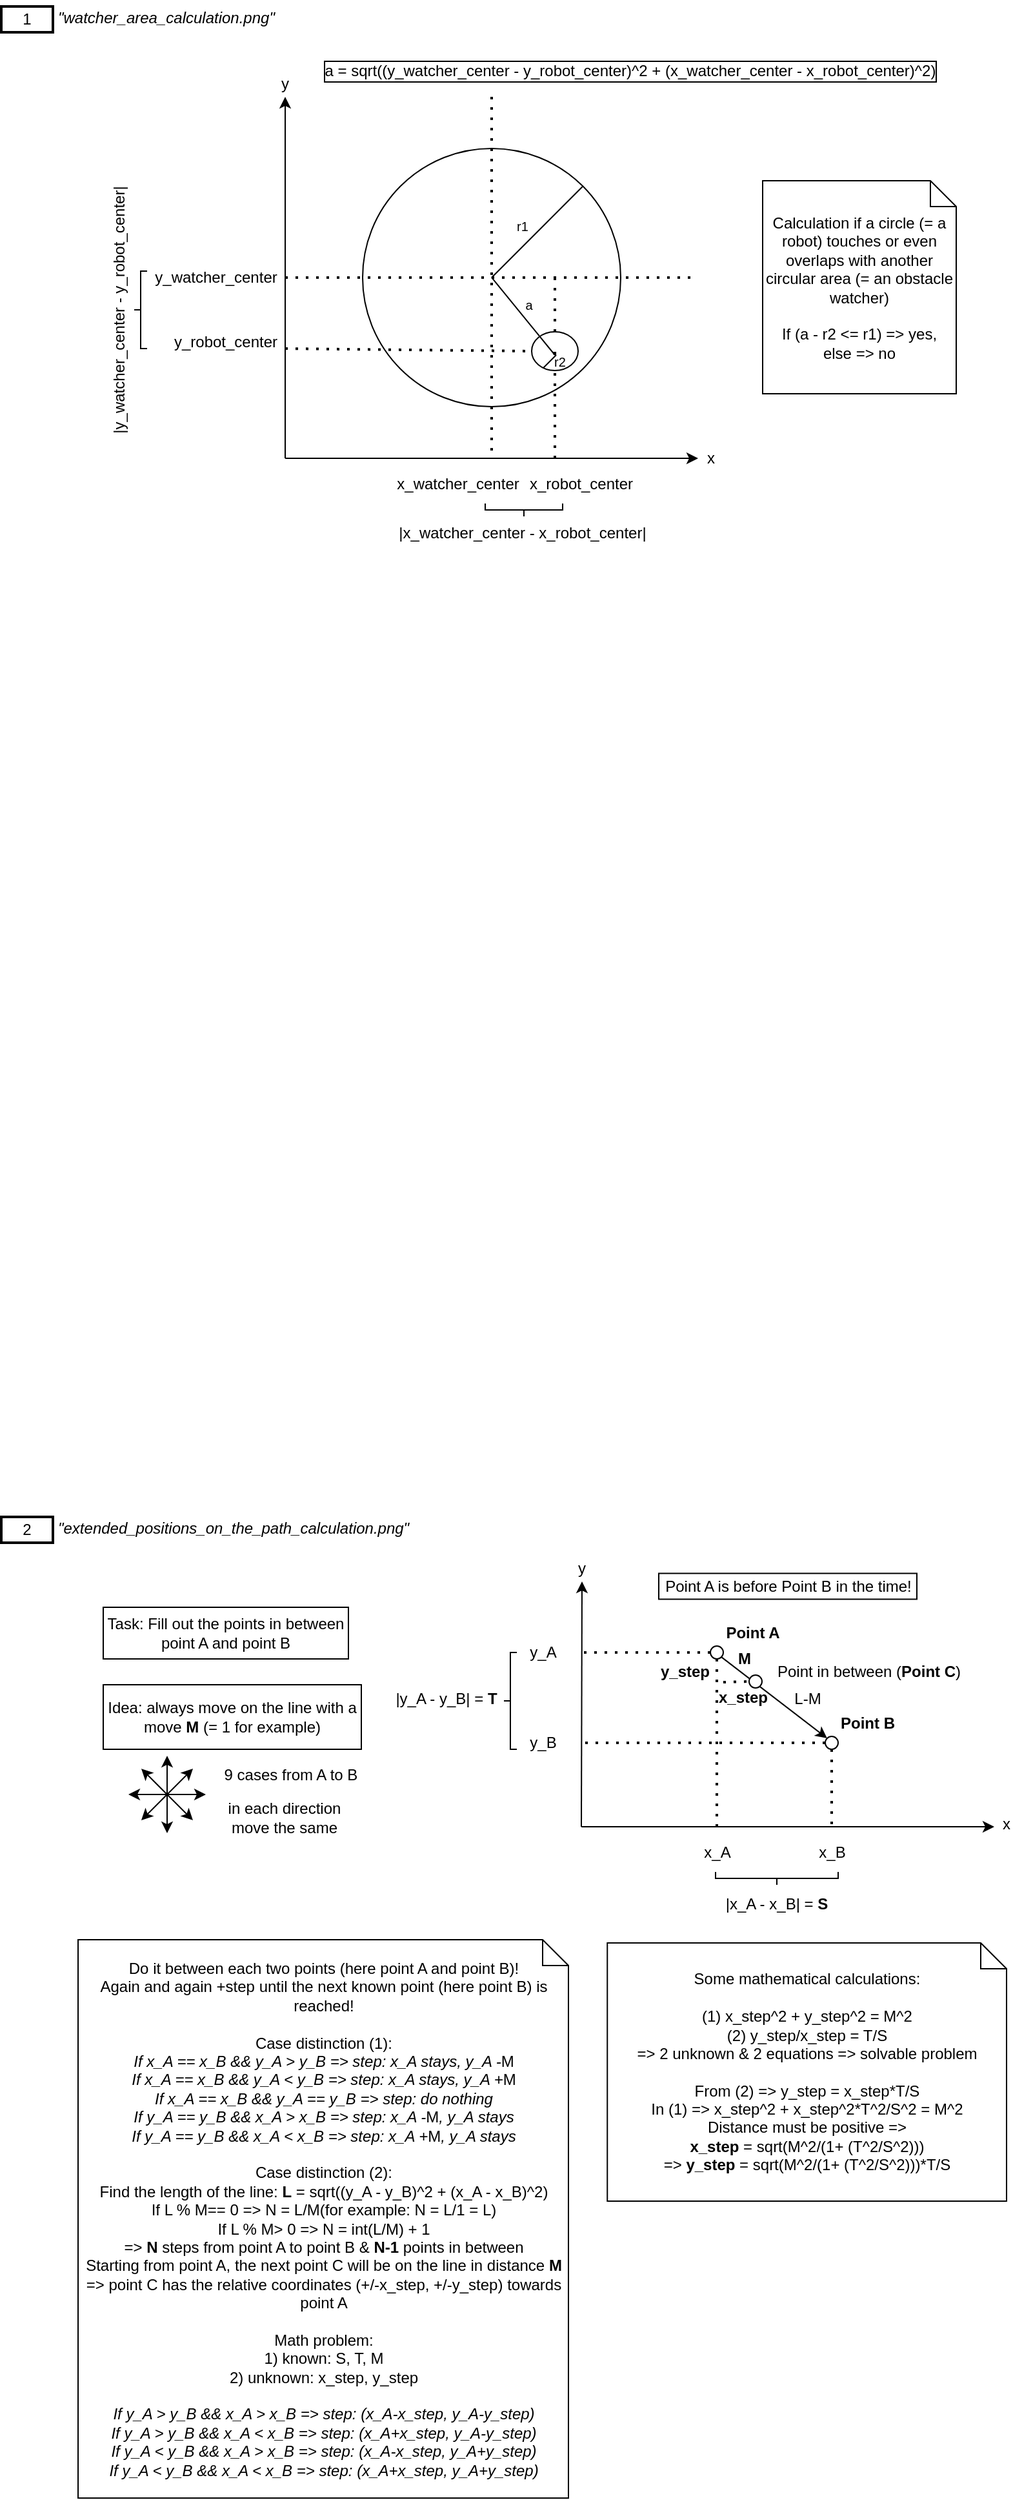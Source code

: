 <mxfile version="14.4.4" type="google"><diagram id="6PxEFdROvM8stNVdemo_" name="Page-1"><mxGraphModel dx="1038" dy="580" grid="1" gridSize="10" guides="1" tooltips="1" connect="1" arrows="1" fold="1" page="1" pageScale="1" pageWidth="827" pageHeight="1169" math="0" shadow="0"><root><mxCell id="0"/><mxCell id="1" parent="0"/><mxCell id="iOm0_iYao9ce_3o5M9LU-1" value="" style="ellipse;whiteSpace=wrap;html=1;aspect=fixed;" vertex="1" parent="1"><mxGeometry x="300" y="130" width="200" height="200" as="geometry"/></mxCell><mxCell id="iOm0_iYao9ce_3o5M9LU-2" value="" style="endArrow=classic;html=1;" edge="1" parent="1"><mxGeometry width="50" height="50" relative="1" as="geometry"><mxPoint x="240" y="370" as="sourcePoint"/><mxPoint x="560" y="370" as="targetPoint"/></mxGeometry></mxCell><mxCell id="iOm0_iYao9ce_3o5M9LU-3" value="" style="endArrow=classic;html=1;" edge="1" parent="1"><mxGeometry width="50" height="50" relative="1" as="geometry"><mxPoint x="240" y="370" as="sourcePoint"/><mxPoint x="240" y="90" as="targetPoint"/></mxGeometry></mxCell><mxCell id="iOm0_iYao9ce_3o5M9LU-4" value="x" style="text;html=1;strokeColor=none;fillColor=none;align=center;verticalAlign=middle;whiteSpace=wrap;rounded=0;" vertex="1" parent="1"><mxGeometry x="550" y="360" width="40" height="20" as="geometry"/></mxCell><mxCell id="iOm0_iYao9ce_3o5M9LU-5" value="y" style="text;html=1;strokeColor=none;fillColor=none;align=center;verticalAlign=middle;whiteSpace=wrap;rounded=0;" vertex="1" parent="1"><mxGeometry x="220" y="70" width="40" height="20" as="geometry"/></mxCell><mxCell id="iOm0_iYao9ce_3o5M9LU-6" value="" style="endArrow=none;dashed=1;html=1;dashPattern=1 3;strokeWidth=2;" edge="1" parent="1"><mxGeometry width="50" height="50" relative="1" as="geometry"><mxPoint x="240" y="230" as="sourcePoint"/><mxPoint x="560" y="230" as="targetPoint"/></mxGeometry></mxCell><mxCell id="iOm0_iYao9ce_3o5M9LU-7" value="" style="endArrow=none;dashed=1;html=1;dashPattern=1 3;strokeWidth=2;" edge="1" parent="1"><mxGeometry width="50" height="50" relative="1" as="geometry"><mxPoint x="400" y="90" as="sourcePoint"/><mxPoint x="400" y="370" as="targetPoint"/></mxGeometry></mxCell><mxCell id="iOm0_iYao9ce_3o5M9LU-8" value="" style="shape=mxgraph.bpmn.shape;html=1;verticalLabelPosition=bottom;labelBackgroundColor=#ffffff;verticalAlign=top;align=center;perimeter=ellipsePerimeter;outlineConnect=0;outline=standard;symbol=general;" vertex="1" parent="1"><mxGeometry x="431" y="272" width="36" height="30" as="geometry"/></mxCell><mxCell id="iOm0_iYao9ce_3o5M9LU-9" value="" style="endArrow=none;dashed=1;html=1;dashPattern=1 3;strokeWidth=2;entryX=0;entryY=0.5;entryDx=0;entryDy=0;" edge="1" parent="1" target="iOm0_iYao9ce_3o5M9LU-8"><mxGeometry width="50" height="50" relative="1" as="geometry"><mxPoint x="240" y="285" as="sourcePoint"/><mxPoint x="480" y="320" as="targetPoint"/></mxGeometry></mxCell><mxCell id="iOm0_iYao9ce_3o5M9LU-10" value="" style="endArrow=none;dashed=1;html=1;dashPattern=1 3;strokeWidth=2;entryX=0.5;entryY=1;entryDx=0;entryDy=0;" edge="1" parent="1" target="iOm0_iYao9ce_3o5M9LU-8"><mxGeometry width="50" height="50" relative="1" as="geometry"><mxPoint x="449" y="370" as="sourcePoint"/><mxPoint x="480" y="320" as="targetPoint"/></mxGeometry></mxCell><mxCell id="iOm0_iYao9ce_3o5M9LU-12" value="" style="endArrow=none;dashed=1;html=1;dashPattern=1 3;strokeWidth=2;entryX=0.5;entryY=0;entryDx=0;entryDy=0;" edge="1" parent="1" target="iOm0_iYao9ce_3o5M9LU-8"><mxGeometry width="50" height="50" relative="1" as="geometry"><mxPoint x="449" y="230" as="sourcePoint"/><mxPoint x="480" y="320" as="targetPoint"/></mxGeometry></mxCell><mxCell id="iOm0_iYao9ce_3o5M9LU-13" value="" style="endArrow=none;html=1;entryX=1;entryY=0;entryDx=0;entryDy=0;" edge="1" parent="1" target="iOm0_iYao9ce_3o5M9LU-1"><mxGeometry width="50" height="50" relative="1" as="geometry"><mxPoint x="400" y="230" as="sourcePoint"/><mxPoint x="480" y="320" as="targetPoint"/></mxGeometry></mxCell><mxCell id="iOm0_iYao9ce_3o5M9LU-14" value="&lt;font style=&quot;font-size: 10px&quot;&gt;r1&lt;/font&gt;" style="text;html=1;strokeColor=none;fillColor=none;align=center;verticalAlign=middle;whiteSpace=wrap;rounded=0;" vertex="1" parent="1"><mxGeometry x="404" y="180" width="40" height="20" as="geometry"/></mxCell><mxCell id="iOm0_iYao9ce_3o5M9LU-15" value="y_watcher_center" style="text;html=1;strokeColor=none;fillColor=none;align=center;verticalAlign=middle;whiteSpace=wrap;rounded=0;" vertex="1" parent="1"><mxGeometry x="133" y="220" width="107" height="20" as="geometry"/></mxCell><mxCell id="iOm0_iYao9ce_3o5M9LU-16" value="y_robot_center" style="text;html=1;strokeColor=none;fillColor=none;align=center;verticalAlign=middle;whiteSpace=wrap;rounded=0;" vertex="1" parent="1"><mxGeometry x="149" y="270" width="90" height="20" as="geometry"/></mxCell><mxCell id="iOm0_iYao9ce_3o5M9LU-17" value="x_watcher_center" style="text;html=1;strokeColor=none;fillColor=none;align=center;verticalAlign=middle;whiteSpace=wrap;rounded=0;" vertex="1" parent="1"><mxGeometry x="324" y="380" width="100" height="20" as="geometry"/></mxCell><mxCell id="iOm0_iYao9ce_3o5M9LU-18" value="x_robot_center" style="text;html=1;strokeColor=none;fillColor=none;align=center;verticalAlign=middle;whiteSpace=wrap;rounded=0;" vertex="1" parent="1"><mxGeometry x="424" y="380" width="91" height="20" as="geometry"/></mxCell><mxCell id="iOm0_iYao9ce_3o5M9LU-22" value="&lt;font style=&quot;font-size: 10px&quot;&gt;a&lt;/font&gt;" style="text;html=1;strokeColor=none;fillColor=none;align=center;verticalAlign=middle;whiteSpace=wrap;rounded=0;" vertex="1" parent="1"><mxGeometry x="409" y="241" width="40" height="20" as="geometry"/></mxCell><mxCell id="iOm0_iYao9ce_3o5M9LU-24" value="" style="strokeWidth=1;html=1;shape=mxgraph.flowchart.annotation_2;align=left;labelPosition=right;pointerEvents=1;" vertex="1" parent="1"><mxGeometry x="123" y="225" width="10" height="60" as="geometry"/></mxCell><mxCell id="iOm0_iYao9ce_3o5M9LU-25" value="|y_watcher_center - y_robot_center|" style="text;html=1;strokeColor=none;fillColor=none;align=center;verticalAlign=middle;whiteSpace=wrap;rounded=0;rotation=-90;" vertex="1" parent="1"><mxGeometry x="13" y="237.5" width="197" height="35" as="geometry"/></mxCell><mxCell id="iOm0_iYao9ce_3o5M9LU-26" value="" style="strokeWidth=1;html=1;shape=mxgraph.flowchart.annotation_2;align=left;labelPosition=right;pointerEvents=1;rotation=-90;" vertex="1" parent="1"><mxGeometry x="420" y="380" width="10" height="60" as="geometry"/></mxCell><mxCell id="iOm0_iYao9ce_3o5M9LU-27" value="|x_watcher_center - x_robot_center|" style="text;html=1;strokeColor=none;fillColor=none;align=center;verticalAlign=middle;whiteSpace=wrap;rounded=0;" vertex="1" parent="1"><mxGeometry x="324" y="418" width="200" height="20" as="geometry"/></mxCell><mxCell id="iOm0_iYao9ce_3o5M9LU-28" value="a = sqrt((y_watcher_center - y_robot_center)^2 + (x_watcher_center - x_robot_center)^2)" style="text;html=1;strokeColor=none;align=center;verticalAlign=middle;whiteSpace=wrap;rounded=0;labelBorderColor=#000000;" vertex="1" parent="1"><mxGeometry x="265" y="60" width="485" height="20" as="geometry"/></mxCell><mxCell id="iOm0_iYao9ce_3o5M9LU-30" value="Calculation if a circle (= a robot) touches or even overlaps with another circular area (= an obstacle watcher)&lt;br&gt;&lt;div&gt;&lt;br&gt;&lt;/div&gt;&lt;div&gt;&lt;span&gt;If (a - r2 &amp;lt;= r1) =&amp;gt;&amp;nbsp;&lt;/span&gt;&lt;span&gt;yes,&lt;/span&gt;&lt;/div&gt;&lt;div&gt;&lt;span&gt;else =&amp;gt;&amp;nbsp;&lt;/span&gt;&lt;span&gt;no&lt;/span&gt;&lt;/div&gt;" style="shape=note;size=20;whiteSpace=wrap;html=1;strokeWidth=1;fillColor=none;align=center;" vertex="1" parent="1"><mxGeometry x="610" y="155" width="150" height="165" as="geometry"/></mxCell><mxCell id="iOm0_iYao9ce_3o5M9LU-31" value="" style="endArrow=classic;html=1;" edge="1" parent="1"><mxGeometry width="50" height="50" relative="1" as="geometry"><mxPoint x="469.5" y="1430" as="sourcePoint"/><mxPoint x="789.5" y="1430" as="targetPoint"/></mxGeometry></mxCell><mxCell id="iOm0_iYao9ce_3o5M9LU-32" value="" style="endArrow=classic;html=1;" edge="1" parent="1"><mxGeometry width="50" height="50" relative="1" as="geometry"><mxPoint x="469.5" y="1430" as="sourcePoint"/><mxPoint x="470" y="1240" as="targetPoint"/></mxGeometry></mxCell><mxCell id="iOm0_iYao9ce_3o5M9LU-33" value="x" style="text;html=1;strokeColor=none;fillColor=none;align=center;verticalAlign=middle;whiteSpace=wrap;rounded=0;" vertex="1" parent="1"><mxGeometry x="778.5" y="1417.75" width="40" height="20" as="geometry"/></mxCell><mxCell id="iOm0_iYao9ce_3o5M9LU-34" value="y" style="text;html=1;strokeColor=none;fillColor=none;align=center;verticalAlign=middle;whiteSpace=wrap;rounded=0;" vertex="1" parent="1"><mxGeometry x="449.5" y="1220" width="40" height="20" as="geometry"/></mxCell><mxCell id="iOm0_iYao9ce_3o5M9LU-35" value="" style="shape=mxgraph.bpmn.shape;html=1;verticalLabelPosition=bottom;labelBackgroundColor=#ffffff;verticalAlign=top;align=center;perimeter=ellipsePerimeter;outlineConnect=0;outline=standard;symbol=general;" vertex="1" parent="1"><mxGeometry x="569.5" y="1290" width="10" height="10" as="geometry"/></mxCell><mxCell id="iOm0_iYao9ce_3o5M9LU-36" value="" style="shape=mxgraph.bpmn.shape;html=1;verticalLabelPosition=bottom;labelBackgroundColor=#ffffff;verticalAlign=top;align=center;perimeter=ellipsePerimeter;outlineConnect=0;outline=standard;symbol=general;" vertex="1" parent="1"><mxGeometry x="658.5" y="1360" width="10" height="10" as="geometry"/></mxCell><mxCell id="iOm0_iYao9ce_3o5M9LU-37" value="&lt;b&gt;Point A&lt;/b&gt;" style="text;html=1;strokeColor=none;fillColor=none;align=center;verticalAlign=middle;whiteSpace=wrap;rounded=0;" vertex="1" parent="1"><mxGeometry x="579.5" y="1270" width="45" height="20" as="geometry"/></mxCell><mxCell id="iOm0_iYao9ce_3o5M9LU-38" value="&lt;b&gt;Point B&lt;/b&gt;" style="text;html=1;strokeColor=none;fillColor=none;align=center;verticalAlign=middle;whiteSpace=wrap;rounded=0;" vertex="1" parent="1"><mxGeometry x="668.5" y="1340" width="45" height="20" as="geometry"/></mxCell><mxCell id="iOm0_iYao9ce_3o5M9LU-40" value="" style="endArrow=none;dashed=1;html=1;dashPattern=1 3;strokeWidth=2;exitX=0.5;exitY=1;exitDx=0;exitDy=0;" edge="1" parent="1" source="iOm0_iYao9ce_3o5M9LU-36"><mxGeometry width="50" height="50" relative="1" as="geometry"><mxPoint x="669.5" y="1400" as="sourcePoint"/><mxPoint x="663.5" y="1430" as="targetPoint"/></mxGeometry></mxCell><mxCell id="iOm0_iYao9ce_3o5M9LU-41" value="" style="endArrow=none;dashed=1;html=1;dashPattern=1 3;strokeWidth=2;exitX=0.5;exitY=1;exitDx=0;exitDy=0;" edge="1" parent="1" source="iOm0_iYao9ce_3o5M9LU-35"><mxGeometry width="50" height="50" relative="1" as="geometry"><mxPoint x="669.5" y="1400" as="sourcePoint"/><mxPoint x="574.5" y="1430" as="targetPoint"/></mxGeometry></mxCell><mxCell id="iOm0_iYao9ce_3o5M9LU-42" value="" style="endArrow=none;dashed=1;html=1;dashPattern=1 3;strokeWidth=2;exitX=0;exitY=0.5;exitDx=0;exitDy=0;" edge="1" parent="1" source="iOm0_iYao9ce_3o5M9LU-36"><mxGeometry width="50" height="50" relative="1" as="geometry"><mxPoint x="669.5" y="1400" as="sourcePoint"/><mxPoint x="469.5" y="1365" as="targetPoint"/></mxGeometry></mxCell><mxCell id="iOm0_iYao9ce_3o5M9LU-43" value="" style="endArrow=none;dashed=1;html=1;dashPattern=1 3;strokeWidth=2;exitX=0;exitY=0.5;exitDx=0;exitDy=0;" edge="1" parent="1" source="iOm0_iYao9ce_3o5M9LU-35"><mxGeometry width="50" height="50" relative="1" as="geometry"><mxPoint x="669.5" y="1400" as="sourcePoint"/><mxPoint x="469.5" y="1295" as="targetPoint"/></mxGeometry></mxCell><mxCell id="iOm0_iYao9ce_3o5M9LU-44" value="x_A" style="text;html=1;strokeColor=none;fillColor=none;align=center;verticalAlign=middle;whiteSpace=wrap;rounded=0;" vertex="1" parent="1"><mxGeometry x="554.5" y="1440" width="40" height="20" as="geometry"/></mxCell><mxCell id="iOm0_iYao9ce_3o5M9LU-45" value="x_B" style="text;html=1;strokeColor=none;fillColor=none;align=center;verticalAlign=middle;whiteSpace=wrap;rounded=0;" vertex="1" parent="1"><mxGeometry x="643.5" y="1440" width="40" height="20" as="geometry"/></mxCell><mxCell id="iOm0_iYao9ce_3o5M9LU-46" value="" style="strokeWidth=1;html=1;shape=mxgraph.flowchart.annotation_2;align=left;labelPosition=right;pointerEvents=1;rotation=-90;" vertex="1" parent="1"><mxGeometry x="616" y="1422.5" width="10" height="95" as="geometry"/></mxCell><mxCell id="iOm0_iYao9ce_3o5M9LU-47" value="|x_A - x_B| = &lt;b&gt;S&lt;/b&gt;" style="text;html=1;strokeColor=none;fillColor=none;align=center;verticalAlign=middle;whiteSpace=wrap;rounded=0;" vertex="1" parent="1"><mxGeometry x="566" y="1480" width="110" height="20" as="geometry"/></mxCell><mxCell id="iOm0_iYao9ce_3o5M9LU-48" style="edgeStyle=orthogonalEdgeStyle;rounded=0;orthogonalLoop=1;jettySize=auto;html=1;exitX=0.5;exitY=1;exitDx=0;exitDy=0;" edge="1" parent="1" source="iOm0_iYao9ce_3o5M9LU-44" target="iOm0_iYao9ce_3o5M9LU-44"><mxGeometry relative="1" as="geometry"/></mxCell><mxCell id="iOm0_iYao9ce_3o5M9LU-49" value="y_A" style="text;html=1;strokeColor=none;fillColor=none;align=center;verticalAlign=middle;whiteSpace=wrap;rounded=0;" vertex="1" parent="1"><mxGeometry x="419.5" y="1285" width="40" height="20" as="geometry"/></mxCell><mxCell id="iOm0_iYao9ce_3o5M9LU-50" value="y_B" style="text;html=1;strokeColor=none;fillColor=none;align=center;verticalAlign=middle;whiteSpace=wrap;rounded=0;" vertex="1" parent="1"><mxGeometry x="419.5" y="1355" width="40" height="20" as="geometry"/></mxCell><mxCell id="iOm0_iYao9ce_3o5M9LU-51" value="" style="strokeWidth=1;html=1;shape=mxgraph.flowchart.annotation_2;align=left;labelPosition=right;pointerEvents=1;" vertex="1" parent="1"><mxGeometry x="409.5" y="1295" width="10" height="75" as="geometry"/></mxCell><mxCell id="iOm0_iYao9ce_3o5M9LU-52" value="|y_A - y_B| = &lt;b&gt;T&lt;/b&gt;" style="text;html=1;strokeColor=none;fillColor=none;align=center;verticalAlign=middle;whiteSpace=wrap;rounded=0;" vertex="1" parent="1"><mxGeometry x="319.5" y="1322.5" width="90" height="17.5" as="geometry"/></mxCell><mxCell id="iOm0_iYao9ce_3o5M9LU-55" value="Task: Fill out the points in between point A and point B" style="text;html=1;fillColor=none;align=center;verticalAlign=middle;whiteSpace=wrap;rounded=0;strokeColor=#000000;" vertex="1" parent="1"><mxGeometry x="99" y="1260" width="190" height="40" as="geometry"/></mxCell><mxCell id="iOm0_iYao9ce_3o5M9LU-56" value="Idea: always move on the line with a move&amp;nbsp;&lt;b&gt;M&amp;nbsp;&lt;/b&gt;(= 1 for example)" style="text;html=1;fillColor=none;align=center;verticalAlign=middle;whiteSpace=wrap;rounded=0;strokeColor=#000000;" vertex="1" parent="1"><mxGeometry x="99" y="1320" width="200" height="50" as="geometry"/></mxCell><mxCell id="iOm0_iYao9ce_3o5M9LU-60" value="Point in between (&lt;b&gt;Point C&lt;/b&gt;)" style="text;html=1;strokeColor=none;fillColor=none;align=center;verticalAlign=middle;whiteSpace=wrap;rounded=0;" vertex="1" parent="1"><mxGeometry x="616" y="1300" width="153" height="20" as="geometry"/></mxCell><mxCell id="iOm0_iYao9ce_3o5M9LU-62" value="L-M" style="text;html=1;strokeColor=none;fillColor=none;align=center;verticalAlign=middle;whiteSpace=wrap;rounded=0;" vertex="1" parent="1"><mxGeometry x="624.5" y="1321.25" width="40" height="18.75" as="geometry"/></mxCell><mxCell id="iOm0_iYao9ce_3o5M9LU-63" value="" style="endArrow=none;dashed=1;html=1;dashPattern=1 3;strokeWidth=2;entryX=0;entryY=0.5;entryDx=0;entryDy=0;" edge="1" parent="1" target="iOm0_iYao9ce_3o5M9LU-58"><mxGeometry width="50" height="50" relative="1" as="geometry"><mxPoint x="579.5" y="1318" as="sourcePoint"/><mxPoint x="799.5" y="1420" as="targetPoint"/></mxGeometry></mxCell><mxCell id="iOm0_iYao9ce_3o5M9LU-64" value="&lt;b&gt;x_step&lt;/b&gt;" style="text;html=1;strokeColor=none;fillColor=none;align=center;verticalAlign=middle;whiteSpace=wrap;rounded=0;" vertex="1" parent="1"><mxGeometry x="574.5" y="1320" width="40" height="20" as="geometry"/></mxCell><mxCell id="iOm0_iYao9ce_3o5M9LU-66" value="&lt;b&gt;y_step&lt;/b&gt;" style="text;html=1;strokeColor=none;fillColor=none;align=center;verticalAlign=middle;whiteSpace=wrap;rounded=0;" vertex="1" parent="1"><mxGeometry x="529.5" y="1300" width="40" height="20" as="geometry"/></mxCell><mxCell id="iOm0_iYao9ce_3o5M9LU-69" value="Point A is before Point B in the time!" style="text;html=1;fillColor=none;align=center;verticalAlign=middle;whiteSpace=wrap;rounded=0;strokeColor=#000000;" vertex="1" parent="1"><mxGeometry x="529.5" y="1233.75" width="200" height="20" as="geometry"/></mxCell><mxCell id="iOm0_iYao9ce_3o5M9LU-72" value="" style="endArrow=classic;html=1;entryX=0.145;entryY=0.145;entryDx=0;entryDy=0;entryPerimeter=0;exitX=0.855;exitY=0.855;exitDx=0;exitDy=0;exitPerimeter=0;" edge="1" parent="1" source="iOm0_iYao9ce_3o5M9LU-35" target="iOm0_iYao9ce_3o5M9LU-36"><mxGeometry width="50" height="50" relative="1" as="geometry"><mxPoint x="579.5" y="1310" as="sourcePoint"/><mxPoint x="799.5" y="1500" as="targetPoint"/></mxGeometry></mxCell><mxCell id="iOm0_iYao9ce_3o5M9LU-58" value="" style="shape=mxgraph.bpmn.shape;html=1;verticalLabelPosition=bottom;labelBackgroundColor=#ffffff;verticalAlign=top;align=center;perimeter=ellipsePerimeter;outlineConnect=0;outline=standard;symbol=general;" vertex="1" parent="1"><mxGeometry x="599.5" y="1312.5" width="10" height="10" as="geometry"/></mxCell><mxCell id="iOm0_iYao9ce_3o5M9LU-74" value="&lt;b&gt;M&lt;/b&gt;" style="text;html=1;strokeColor=none;fillColor=none;align=center;verticalAlign=middle;whiteSpace=wrap;rounded=0;" vertex="1" parent="1"><mxGeometry x="576" y="1290" width="40" height="20" as="geometry"/></mxCell><mxCell id="iOm0_iYao9ce_3o5M9LU-76" value="1" style="text;html=1;fillColor=none;align=center;verticalAlign=middle;whiteSpace=wrap;rounded=0;strokeColor=#000000;strokeWidth=2;" vertex="1" parent="1"><mxGeometry x="20" y="20" width="40" height="20" as="geometry"/></mxCell><mxCell id="iOm0_iYao9ce_3o5M9LU-77" value="2" style="text;html=1;fillColor=none;align=center;verticalAlign=middle;whiteSpace=wrap;rounded=0;strokeColor=#000000;strokeWidth=2;" vertex="1" parent="1"><mxGeometry x="20" y="1190" width="40" height="20" as="geometry"/></mxCell><mxCell id="iOm0_iYao9ce_3o5M9LU-78" value="" style="endArrow=classic;html=1;" edge="1" parent="1"><mxGeometry width="50" height="50" relative="1" as="geometry"><mxPoint x="148.5" y="1405" as="sourcePoint"/><mxPoint x="148.5" y="1375" as="targetPoint"/></mxGeometry></mxCell><mxCell id="iOm0_iYao9ce_3o5M9LU-79" value="" style="endArrow=classic;html=1;" edge="1" parent="1"><mxGeometry width="50" height="50" relative="1" as="geometry"><mxPoint x="148.5" y="1405" as="sourcePoint"/><mxPoint x="168.5" y="1385" as="targetPoint"/></mxGeometry></mxCell><mxCell id="iOm0_iYao9ce_3o5M9LU-80" value="" style="endArrow=classic;html=1;" edge="1" parent="1"><mxGeometry width="50" height="50" relative="1" as="geometry"><mxPoint x="148.5" y="1405" as="sourcePoint"/><mxPoint x="178.5" y="1405" as="targetPoint"/></mxGeometry></mxCell><mxCell id="iOm0_iYao9ce_3o5M9LU-81" value="" style="endArrow=classic;html=1;" edge="1" parent="1"><mxGeometry width="50" height="50" relative="1" as="geometry"><mxPoint x="148.5" y="1405" as="sourcePoint"/><mxPoint x="168.5" y="1425" as="targetPoint"/></mxGeometry></mxCell><mxCell id="iOm0_iYao9ce_3o5M9LU-82" value="" style="endArrow=classic;html=1;" edge="1" parent="1"><mxGeometry width="50" height="50" relative="1" as="geometry"><mxPoint x="148.5" y="1405" as="sourcePoint"/><mxPoint x="148.5" y="1435" as="targetPoint"/></mxGeometry></mxCell><mxCell id="iOm0_iYao9ce_3o5M9LU-83" value="" style="endArrow=classic;html=1;" edge="1" parent="1"><mxGeometry width="50" height="50" relative="1" as="geometry"><mxPoint x="148.5" y="1405" as="sourcePoint"/><mxPoint x="128.5" y="1385" as="targetPoint"/></mxGeometry></mxCell><mxCell id="iOm0_iYao9ce_3o5M9LU-84" value="" style="endArrow=classic;html=1;" edge="1" parent="1"><mxGeometry width="50" height="50" relative="1" as="geometry"><mxPoint x="148.5" y="1405" as="sourcePoint"/><mxPoint x="118.5" y="1405" as="targetPoint"/></mxGeometry></mxCell><mxCell id="iOm0_iYao9ce_3o5M9LU-85" value="" style="endArrow=classic;html=1;" edge="1" parent="1"><mxGeometry width="50" height="50" relative="1" as="geometry"><mxPoint x="148.5" y="1405" as="sourcePoint"/><mxPoint x="128.5" y="1425" as="targetPoint"/></mxGeometry></mxCell><mxCell id="iOm0_iYao9ce_3o5M9LU-86" value="9 cases from A to B" style="text;html=1;strokeColor=none;fillColor=none;align=center;verticalAlign=middle;whiteSpace=wrap;rounded=0;" vertex="1" parent="1"><mxGeometry x="189" y="1380" width="110.5" height="20" as="geometry"/></mxCell><mxCell id="iOm0_iYao9ce_3o5M9LU-88" value="in each direction move the same" style="text;html=1;strokeColor=none;fillColor=none;align=center;verticalAlign=middle;whiteSpace=wrap;rounded=0;" vertex="1" parent="1"><mxGeometry x="189" y="1407.75" width="100.5" height="30" as="geometry"/></mxCell><mxCell id="iOm0_iYao9ce_3o5M9LU-89" value="&lt;span&gt;Do it between each two points (here point A and point B)!&lt;/span&gt;&lt;br&gt;&lt;span&gt;Again and again +step until the next known point (here point B) is reached!&lt;/span&gt;&lt;br&gt;&lt;br&gt;&lt;span&gt;Case distinction (1):&lt;/span&gt;&lt;br&gt;&lt;i&gt;If x_A == x_B &amp;amp;&amp;amp; y_A &amp;gt; y_B =&amp;gt; step: x_A stays, y_A -&lt;/i&gt;M&lt;i&gt;&lt;br&gt;&lt;span&gt;If x_A == x_B &amp;amp;&amp;amp; y_A &amp;lt; y_B&amp;nbsp;=&amp;gt; step: x_A stays,&amp;nbsp;y_A +&lt;/span&gt;&lt;/i&gt;M&lt;i&gt;&lt;br&gt;&lt;span&gt;If x_A == x_B &amp;amp;&amp;amp; y_A == y_B&amp;nbsp;=&amp;gt; step: do nothing&lt;/span&gt;&lt;br&gt;&lt;span&gt;If y_A == y_B &amp;amp;&amp;amp; x_A &amp;gt; x_B&amp;nbsp;=&amp;gt; step: x_A -&lt;/span&gt;&lt;/i&gt;M&lt;i&gt;&lt;span&gt;, y_A stays&lt;/span&gt;&lt;br&gt;&lt;span&gt;If y_A == y_B &amp;amp;&amp;amp; x_A &amp;lt; x_B&amp;nbsp;=&amp;gt; step: x_A +&lt;/span&gt;&lt;/i&gt;M&lt;i&gt;, y_A stays&lt;/i&gt;&lt;br&gt;&lt;br&gt;&lt;span&gt;Case distinction (2):&lt;/span&gt;&lt;br&gt;&lt;span&gt;Find the length of the line:&amp;nbsp;&lt;/span&gt;&lt;b&gt;L&lt;/b&gt;&lt;span&gt;&amp;nbsp;= sqrt((y_A - y_B)^2 + (x_A - x_B)^2)&lt;/span&gt;&lt;br&gt;If L %&amp;nbsp;M== 0 =&amp;gt; N = L/M(for example: N = L/1 = L)&lt;br&gt;If L %&amp;nbsp;M&amp;gt; 0 =&amp;gt; N = int(L/M) + 1&lt;br&gt;&lt;span&gt;=&amp;gt;&amp;nbsp;&lt;/span&gt;&lt;b&gt;N&lt;/b&gt;&lt;span&gt;&amp;nbsp;steps from point A to point B &amp;amp;&amp;nbsp;&lt;/span&gt;&lt;b&gt;N-1&lt;/b&gt;&lt;span&gt;&amp;nbsp;points in between&lt;/span&gt;&lt;br&gt;&lt;span&gt;Starting from point A, the next point C will be on the line in distance&amp;nbsp;&lt;/span&gt;&lt;b&gt;M&lt;br&gt;&lt;/b&gt;&lt;span&gt;=&amp;gt; point C has the relative coordinates (+/-x_step, +/-y_step) towards point A&lt;/span&gt;&lt;br&gt;&lt;br&gt;&lt;span&gt;Math problem:&lt;/span&gt;&lt;br&gt;&lt;span&gt;1) known: S, T, M&lt;/span&gt;&lt;br&gt;&lt;span&gt;2) unknown: x_step, y_step&lt;/span&gt;&lt;br&gt;&lt;br&gt;&lt;i&gt;&lt;span&gt;If y_A &amp;gt; y_B &amp;amp;&amp;amp; x_A &amp;gt; x_B =&amp;gt; step: (x_A-x_step, y_A-y_step)&lt;/span&gt;&lt;br&gt;&lt;span&gt;If y_A &amp;gt; y_B &amp;amp;&amp;amp; x_A &amp;lt; x_B =&amp;gt; step: (x_A+x_step, y_A-y_step)&lt;/span&gt;&lt;br&gt;&lt;span&gt;If y_A &amp;lt; y_B &amp;amp;&amp;amp; x_A &amp;gt; x_B =&amp;gt; step: (x_A-x_step, y_A+y_step)&lt;/span&gt;&lt;br&gt;&lt;span&gt;If y_A &amp;lt; y_B &amp;amp;&amp;amp; x_A &amp;lt; x_B =&amp;gt; step: (x_A+x_step, y_A+y_step)&lt;/span&gt;&lt;/i&gt;&lt;span&gt;&lt;br&gt;&lt;/span&gt;" style="shape=note;size=20;whiteSpace=wrap;html=1;strokeWidth=1;fillColor=none;align=center;" vertex="1" parent="1"><mxGeometry x="79.5" y="1517.5" width="380" height="432.5" as="geometry"/></mxCell><mxCell id="iOm0_iYao9ce_3o5M9LU-94" value="Some mathematical calculations:&lt;br&gt;&lt;br&gt;(1) x_step^2 + y_step^2 = M^2&lt;br&gt;(2) y_step/x_step = T/S&lt;br&gt;=&amp;gt; 2 unknown &amp;amp; 2 equations =&amp;gt; solvable problem&lt;br&gt;&lt;br&gt;From (2) =&amp;gt; y_step = x_step*T/S&lt;br&gt;In (1) =&amp;gt; x_step^2 + x_step^2*T^2/S^2 = M^2&lt;br&gt;Distance must be positive =&amp;gt;&lt;br&gt;&lt;b&gt;x_step &lt;/b&gt;= sqrt(M^2/(1+ (T^2/S^2)))&lt;br&gt;=&amp;gt; &lt;b&gt;y_step &lt;/b&gt;= sqrt(M^2/(1+ (T^2/S^2)))*T/S" style="shape=note;size=20;whiteSpace=wrap;html=1;strokeWidth=1;fillColor=none;align=center;" vertex="1" parent="1"><mxGeometry x="489.63" y="1520" width="309.37" height="200" as="geometry"/></mxCell><mxCell id="iOm0_iYao9ce_3o5M9LU-95" value="&lt;i&gt;&quot;watcher_area_calculation.png&quot;&lt;/i&gt;" style="text;whiteSpace=wrap;html=1;" vertex="1" parent="1"><mxGeometry x="62" y="15" width="178" height="30" as="geometry"/></mxCell><mxCell id="iOm0_iYao9ce_3o5M9LU-96" value="&lt;i&gt;&quot;extended_positions_on_the_path_calculation.png&quot;&lt;/i&gt;" style="text;whiteSpace=wrap;html=1;" vertex="1" parent="1"><mxGeometry x="62" y="1185" width="278" height="30" as="geometry"/></mxCell><mxCell id="iOm0_iYao9ce_3o5M9LU-98" value="&lt;font style=&quot;font-size: 23px&quot;&gt;.&lt;/font&gt;" style="text;html=1;strokeColor=none;fillColor=none;align=center;verticalAlign=middle;whiteSpace=wrap;rounded=0;" vertex="1" parent="1"><mxGeometry x="429" y="272" width="40" height="20" as="geometry"/></mxCell><mxCell id="iOm0_iYao9ce_3o5M9LU-99" value="" style="endArrow=none;html=1;" edge="1" parent="1"><mxGeometry width="50" height="50" relative="1" as="geometry"><mxPoint x="400" y="230" as="sourcePoint"/><mxPoint x="449" y="290" as="targetPoint"/></mxGeometry></mxCell><mxCell id="iOm0_iYao9ce_3o5M9LU-100" value="" style="endArrow=none;html=1;" edge="1" parent="1"><mxGeometry width="50" height="50" relative="1" as="geometry"><mxPoint x="440" y="300" as="sourcePoint"/><mxPoint x="450" y="290" as="targetPoint"/></mxGeometry></mxCell><mxCell id="iOm0_iYao9ce_3o5M9LU-101" value="&lt;font style=&quot;font-size: 10px&quot;&gt;r2&lt;/font&gt;" style="text;html=1;strokeColor=none;fillColor=none;align=center;verticalAlign=middle;whiteSpace=wrap;rounded=0;" vertex="1" parent="1"><mxGeometry x="433" y="285" width="40" height="20" as="geometry"/></mxCell></root></mxGraphModel></diagram></mxfile>